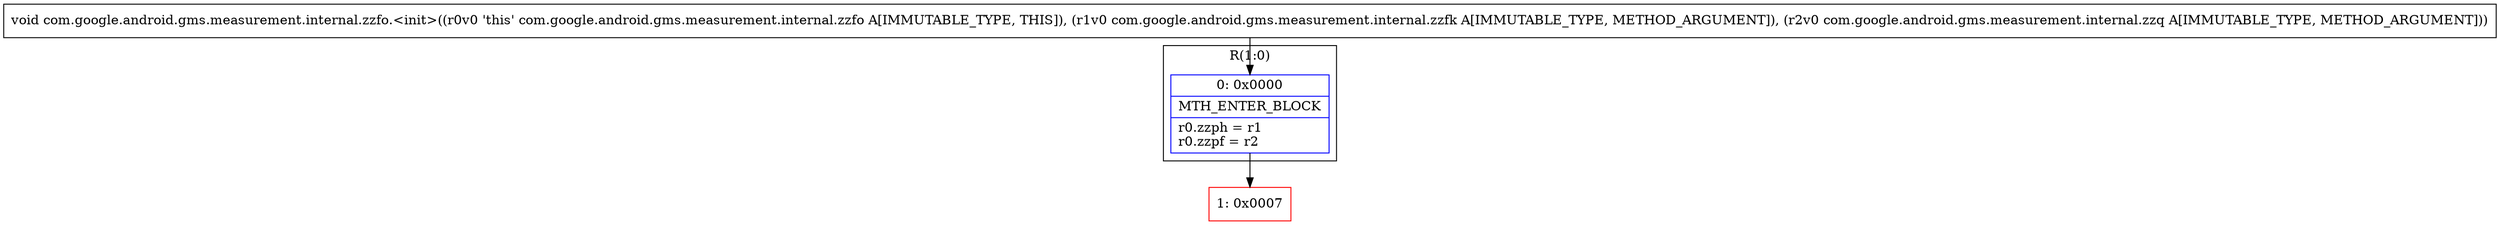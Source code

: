 digraph "CFG forcom.google.android.gms.measurement.internal.zzfo.\<init\>(Lcom\/google\/android\/gms\/measurement\/internal\/zzfk;Lcom\/google\/android\/gms\/measurement\/internal\/zzq;)V" {
subgraph cluster_Region_426379890 {
label = "R(1:0)";
node [shape=record,color=blue];
Node_0 [shape=record,label="{0\:\ 0x0000|MTH_ENTER_BLOCK\l|r0.zzph = r1\lr0.zzpf = r2\l}"];
}
Node_1 [shape=record,color=red,label="{1\:\ 0x0007}"];
MethodNode[shape=record,label="{void com.google.android.gms.measurement.internal.zzfo.\<init\>((r0v0 'this' com.google.android.gms.measurement.internal.zzfo A[IMMUTABLE_TYPE, THIS]), (r1v0 com.google.android.gms.measurement.internal.zzfk A[IMMUTABLE_TYPE, METHOD_ARGUMENT]), (r2v0 com.google.android.gms.measurement.internal.zzq A[IMMUTABLE_TYPE, METHOD_ARGUMENT])) }"];
MethodNode -> Node_0;
Node_0 -> Node_1;
}

